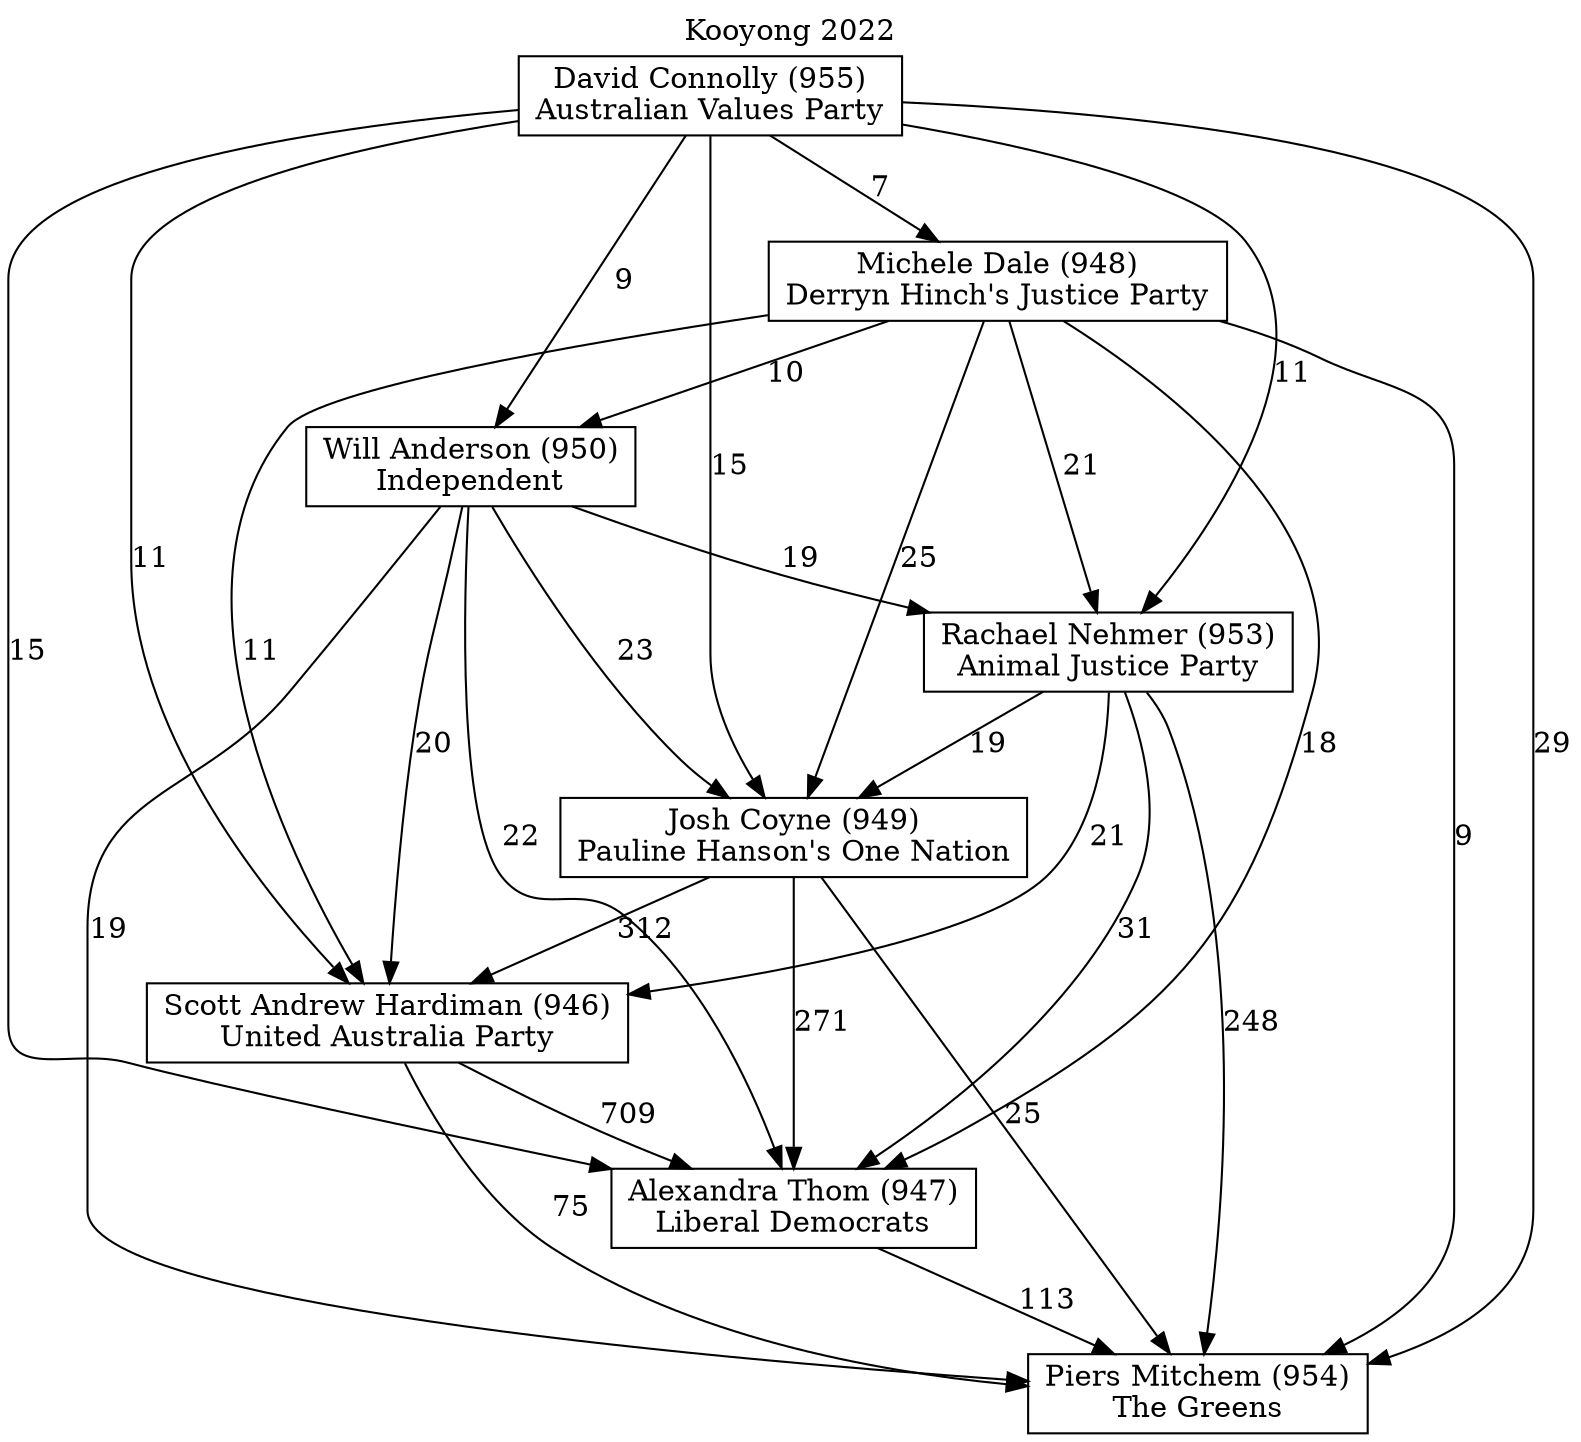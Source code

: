 // House preference flow
digraph "Piers Mitchem (954)_Kooyong_2022" {
	graph [label="Kooyong 2022" labelloc=t mclimit=10]
	node [shape=box]
	"Scott Andrew Hardiman (946)" [label="Scott Andrew Hardiman (946)
United Australia Party"]
	"Rachael Nehmer (953)" [label="Rachael Nehmer (953)
Animal Justice Party"]
	"Josh Coyne (949)" [label="Josh Coyne (949)
Pauline Hanson's One Nation"]
	"David Connolly (955)" [label="David Connolly (955)
Australian Values Party"]
	"Alexandra Thom (947)" [label="Alexandra Thom (947)
Liberal Democrats"]
	"Michele Dale (948)" [label="Michele Dale (948)
Derryn Hinch's Justice Party"]
	"Will Anderson (950)" [label="Will Anderson (950)
Independent"]
	"Piers Mitchem (954)" [label="Piers Mitchem (954)
The Greens"]
	"Michele Dale (948)" -> "Will Anderson (950)" [label=10]
	"David Connolly (955)" -> "Alexandra Thom (947)" [label=15]
	"David Connolly (955)" -> "Michele Dale (948)" [label=7]
	"Scott Andrew Hardiman (946)" -> "Piers Mitchem (954)" [label=75]
	"Michele Dale (948)" -> "Alexandra Thom (947)" [label=18]
	"Alexandra Thom (947)" -> "Piers Mitchem (954)" [label=113]
	"Josh Coyne (949)" -> "Alexandra Thom (947)" [label=271]
	"Will Anderson (950)" -> "Josh Coyne (949)" [label=23]
	"Josh Coyne (949)" -> "Scott Andrew Hardiman (946)" [label=312]
	"Michele Dale (948)" -> "Scott Andrew Hardiman (946)" [label=11]
	"Will Anderson (950)" -> "Piers Mitchem (954)" [label=19]
	"Will Anderson (950)" -> "Rachael Nehmer (953)" [label=19]
	"Michele Dale (948)" -> "Piers Mitchem (954)" [label=9]
	"Michele Dale (948)" -> "Rachael Nehmer (953)" [label=21]
	"Rachael Nehmer (953)" -> "Piers Mitchem (954)" [label=248]
	"Rachael Nehmer (953)" -> "Josh Coyne (949)" [label=19]
	"Scott Andrew Hardiman (946)" -> "Alexandra Thom (947)" [label=709]
	"Josh Coyne (949)" -> "Piers Mitchem (954)" [label=25]
	"Rachael Nehmer (953)" -> "Alexandra Thom (947)" [label=31]
	"David Connolly (955)" -> "Will Anderson (950)" [label=9]
	"David Connolly (955)" -> "Scott Andrew Hardiman (946)" [label=11]
	"David Connolly (955)" -> "Josh Coyne (949)" [label=15]
	"David Connolly (955)" -> "Rachael Nehmer (953)" [label=11]
	"Rachael Nehmer (953)" -> "Scott Andrew Hardiman (946)" [label=21]
	"Will Anderson (950)" -> "Scott Andrew Hardiman (946)" [label=20]
	"Will Anderson (950)" -> "Alexandra Thom (947)" [label=22]
	"David Connolly (955)" -> "Piers Mitchem (954)" [label=29]
	"Michele Dale (948)" -> "Josh Coyne (949)" [label=25]
}
